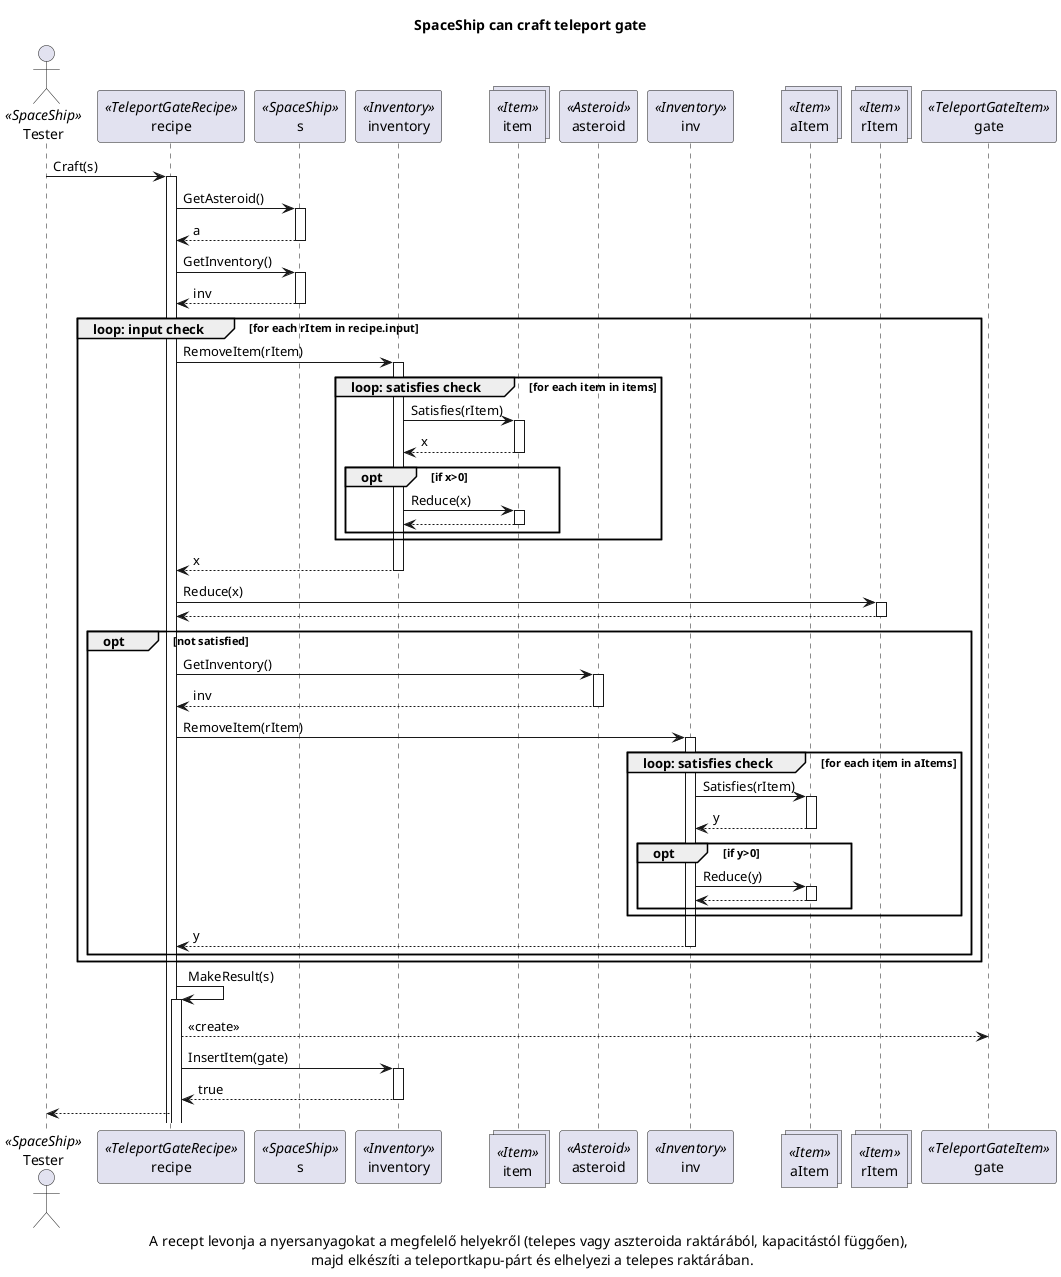 @startuml
actor Tester as Tester<<SpaceShip>>
participant recipe as recipe <<TeleportGateRecipe>>
participant s as s <<SpaceShip>>
participant inventory as inventory <<Inventory>>
collections item as item <<Item>>
participant asteroid as asteroid <<Asteroid>>
participant inv as inv <<Inventory>>
collections aItem as aItem <<Item>>
collections rItem as rItem <<Item>>
participant gate as gate <<TeleportGateItem>>

title SpaceShip can craft teleport gate

Tester-> recipe++: Craft(s)

recipe -> s++: GetAsteroid()
s --> recipe--: a

recipe -> s++: GetInventory()
s --> recipe--: inv

group loop: input check[for each rItem in recipe.input]

    recipe -> inventory++: RemoveItem(rItem)

    group loop: satisfies check [for each item in items] 
         inventory -> item++: Satisfies(rItem)
         item --> inventory--: x
        group opt [if x>0]
            inventory -> item++: Reduce(x)
            item --> inventory--:
        end
    end

    inventory-->recipe--: x

    recipe -> rItem++: Reduce(x)
    rItem --> recipe--: 

    group opt [not satisfied]
        recipe -> asteroid++: GetInventory()
        asteroid --> recipe--: inv

        recipe -> inv++: RemoveItem(rItem)

            group loop: satisfies check [for each item in aItems] 
                 inv -> aItem++: Satisfies(rItem)
                 aItem --> inv--: y
                group opt [if y>0]
                      inv -> aItem++: Reduce(y)
                      aItem --> inv--:
                 end
           end
        inv--> recipe--: y
    end
end

recipe -> recipe++: MakeResult(s)

recipe --> gate: <<create>>

recipe -> inventory++: InsertItem(gate)
inventory --> recipe--: true

recipe --> Tester: 

caption A recept levonja a nyersanyagokat a megfelelő helyekről (telepes vagy aszteroida raktárából, kapacitástól függően), \n majd elkészíti a teleportkapu-párt és elhelyezi a telepes raktárában.  

@enduml
